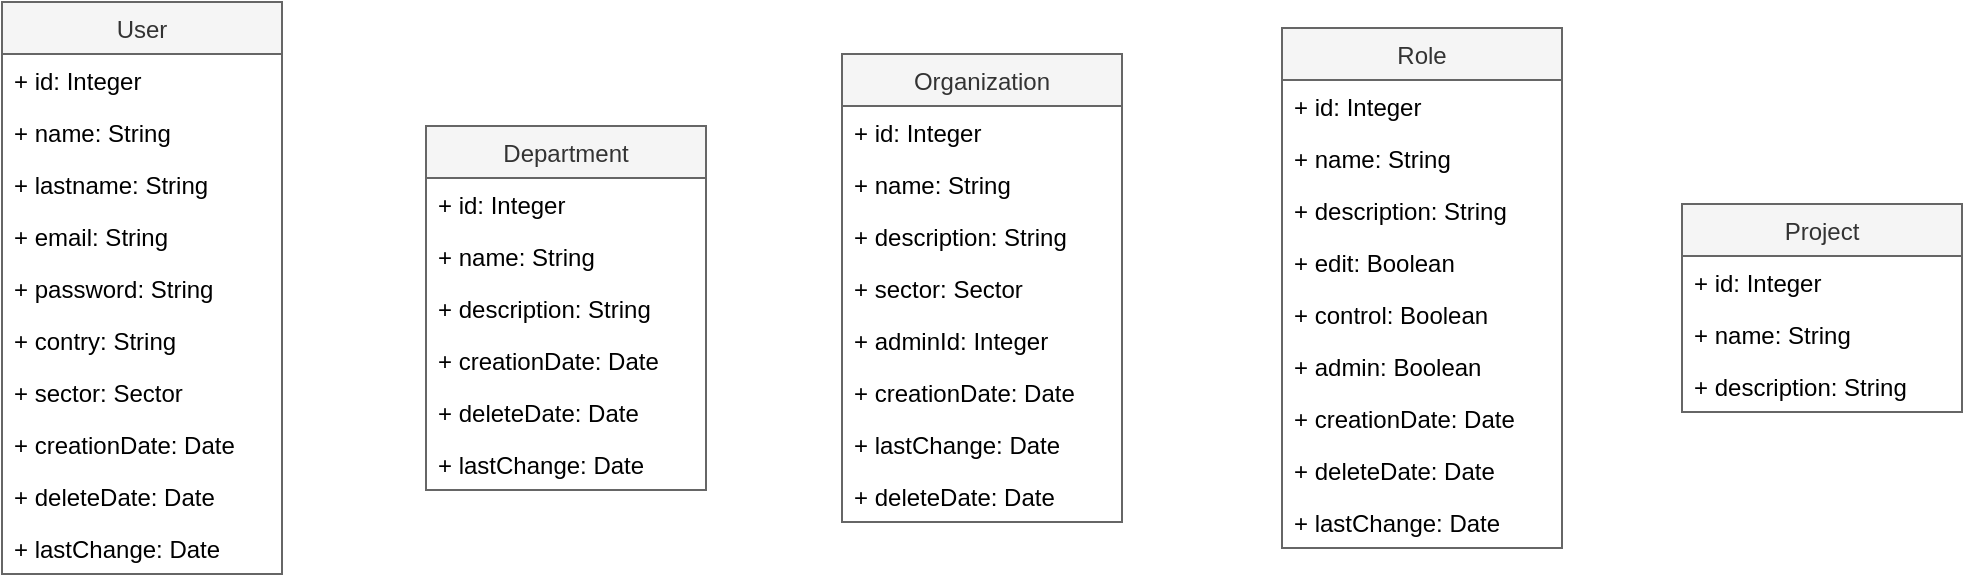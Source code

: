 <mxfile version="13.9.9" type="device" pages="2"><diagram id="zDwGq-0rWjnwstXiAQmH" name="Organization"><mxGraphModel dx="1024" dy="592" grid="1" gridSize="10" guides="1" tooltips="1" connect="1" arrows="1" fold="1" page="1" pageScale="1" pageWidth="1169" pageHeight="827" math="0" shadow="0"><root><mxCell id="0"/><mxCell id="1" parent="0"/><mxCell id="w6Fxamscwxf3SpJmZ4T3-1" value="User" style="swimlane;fontStyle=0;childLayout=stackLayout;horizontal=1;startSize=26;fillColor=#f5f5f5;horizontalStack=0;resizeParent=1;resizeParentMax=0;resizeLast=0;collapsible=1;marginBottom=0;strokeColor=#666666;fontColor=#333333;" vertex="1" parent="1"><mxGeometry x="118" y="277" width="140" height="286" as="geometry"/></mxCell><mxCell id="w6Fxamscwxf3SpJmZ4T3-43" value="+ id: Integer" style="text;strokeColor=none;fillColor=none;align=left;verticalAlign=top;spacingLeft=4;spacingRight=4;overflow=hidden;rotatable=0;points=[[0,0.5],[1,0.5]];portConstraint=eastwest;" vertex="1" parent="w6Fxamscwxf3SpJmZ4T3-1"><mxGeometry y="26" width="140" height="26" as="geometry"/></mxCell><mxCell id="w6Fxamscwxf3SpJmZ4T3-2" value="+ name: String" style="text;strokeColor=none;fillColor=none;align=left;verticalAlign=top;spacingLeft=4;spacingRight=4;overflow=hidden;rotatable=0;points=[[0,0.5],[1,0.5]];portConstraint=eastwest;" vertex="1" parent="w6Fxamscwxf3SpJmZ4T3-1"><mxGeometry y="52" width="140" height="26" as="geometry"/></mxCell><mxCell id="w6Fxamscwxf3SpJmZ4T3-3" value="+ lastname: String" style="text;strokeColor=none;fillColor=none;align=left;verticalAlign=top;spacingLeft=4;spacingRight=4;overflow=hidden;rotatable=0;points=[[0,0.5],[1,0.5]];portConstraint=eastwest;" vertex="1" parent="w6Fxamscwxf3SpJmZ4T3-1"><mxGeometry y="78" width="140" height="26" as="geometry"/></mxCell><mxCell id="w6Fxamscwxf3SpJmZ4T3-4" value="+ email: String" style="text;strokeColor=none;fillColor=none;align=left;verticalAlign=top;spacingLeft=4;spacingRight=4;overflow=hidden;rotatable=0;points=[[0,0.5],[1,0.5]];portConstraint=eastwest;" vertex="1" parent="w6Fxamscwxf3SpJmZ4T3-1"><mxGeometry y="104" width="140" height="26" as="geometry"/></mxCell><mxCell id="w6Fxamscwxf3SpJmZ4T3-5" value="+ password: String" style="text;strokeColor=none;fillColor=none;align=left;verticalAlign=top;spacingLeft=4;spacingRight=4;overflow=hidden;rotatable=0;points=[[0,0.5],[1,0.5]];portConstraint=eastwest;" vertex="1" parent="w6Fxamscwxf3SpJmZ4T3-1"><mxGeometry y="130" width="140" height="26" as="geometry"/></mxCell><mxCell id="w6Fxamscwxf3SpJmZ4T3-6" value="+ contry: String" style="text;strokeColor=none;fillColor=none;align=left;verticalAlign=top;spacingLeft=4;spacingRight=4;overflow=hidden;rotatable=0;points=[[0,0.5],[1,0.5]];portConstraint=eastwest;" vertex="1" parent="w6Fxamscwxf3SpJmZ4T3-1"><mxGeometry y="156" width="140" height="26" as="geometry"/></mxCell><mxCell id="w6Fxamscwxf3SpJmZ4T3-18" value="+ sector: Sector" style="text;strokeColor=none;fillColor=none;align=left;verticalAlign=top;spacingLeft=4;spacingRight=4;overflow=hidden;rotatable=0;points=[[0,0.5],[1,0.5]];portConstraint=eastwest;" vertex="1" parent="w6Fxamscwxf3SpJmZ4T3-1"><mxGeometry y="182" width="140" height="26" as="geometry"/></mxCell><mxCell id="w6Fxamscwxf3SpJmZ4T3-14" value="+ creationDate: Date" style="text;strokeColor=none;fillColor=none;align=left;verticalAlign=top;spacingLeft=4;spacingRight=4;overflow=hidden;rotatable=0;points=[[0,0.5],[1,0.5]];portConstraint=eastwest;" vertex="1" parent="w6Fxamscwxf3SpJmZ4T3-1"><mxGeometry y="208" width="140" height="26" as="geometry"/></mxCell><mxCell id="w6Fxamscwxf3SpJmZ4T3-16" value="+ deleteDate: Date" style="text;strokeColor=none;fillColor=none;align=left;verticalAlign=top;spacingLeft=4;spacingRight=4;overflow=hidden;rotatable=0;points=[[0,0.5],[1,0.5]];portConstraint=eastwest;" vertex="1" parent="w6Fxamscwxf3SpJmZ4T3-1"><mxGeometry y="234" width="140" height="26" as="geometry"/></mxCell><mxCell id="w6Fxamscwxf3SpJmZ4T3-15" value="+ lastChange: Date" style="text;strokeColor=none;fillColor=none;align=left;verticalAlign=top;spacingLeft=4;spacingRight=4;overflow=hidden;rotatable=0;points=[[0,0.5],[1,0.5]];portConstraint=eastwest;" vertex="1" parent="w6Fxamscwxf3SpJmZ4T3-1"><mxGeometry y="260" width="140" height="26" as="geometry"/></mxCell><mxCell id="w6Fxamscwxf3SpJmZ4T3-7" value="Organization" style="swimlane;fontStyle=0;childLayout=stackLayout;horizontal=1;startSize=26;fillColor=#f5f5f5;horizontalStack=0;resizeParent=1;resizeParentMax=0;resizeLast=0;collapsible=1;marginBottom=0;strokeColor=#666666;fontColor=#333333;" vertex="1" parent="1"><mxGeometry x="538" y="303" width="140" height="234" as="geometry"/></mxCell><mxCell id="w6Fxamscwxf3SpJmZ4T3-42" value="+ id: Integer" style="text;strokeColor=none;fillColor=none;align=left;verticalAlign=top;spacingLeft=4;spacingRight=4;overflow=hidden;rotatable=0;points=[[0,0.5],[1,0.5]];portConstraint=eastwest;" vertex="1" parent="w6Fxamscwxf3SpJmZ4T3-7"><mxGeometry y="26" width="140" height="26" as="geometry"/></mxCell><mxCell id="w6Fxamscwxf3SpJmZ4T3-8" value="+ name: String" style="text;strokeColor=none;fillColor=none;align=left;verticalAlign=top;spacingLeft=4;spacingRight=4;overflow=hidden;rotatable=0;points=[[0,0.5],[1,0.5]];portConstraint=eastwest;" vertex="1" parent="w6Fxamscwxf3SpJmZ4T3-7"><mxGeometry y="52" width="140" height="26" as="geometry"/></mxCell><mxCell id="w6Fxamscwxf3SpJmZ4T3-9" value="+ description: String" style="text;strokeColor=none;fillColor=none;align=left;verticalAlign=top;spacingLeft=4;spacingRight=4;overflow=hidden;rotatable=0;points=[[0,0.5],[1,0.5]];portConstraint=eastwest;" vertex="1" parent="w6Fxamscwxf3SpJmZ4T3-7"><mxGeometry y="78" width="140" height="26" as="geometry"/></mxCell><mxCell id="w6Fxamscwxf3SpJmZ4T3-17" value="+ sector: Sector" style="text;strokeColor=none;fillColor=none;align=left;verticalAlign=top;spacingLeft=4;spacingRight=4;overflow=hidden;rotatable=0;points=[[0,0.5],[1,0.5]];portConstraint=eastwest;" vertex="1" parent="w6Fxamscwxf3SpJmZ4T3-7"><mxGeometry y="104" width="140" height="26" as="geometry"/></mxCell><mxCell id="w6Fxamscwxf3SpJmZ4T3-49" value="+ adminId: Integer" style="text;strokeColor=none;fillColor=none;align=left;verticalAlign=top;spacingLeft=4;spacingRight=4;overflow=hidden;rotatable=0;points=[[0,0.5],[1,0.5]];portConstraint=eastwest;" vertex="1" parent="w6Fxamscwxf3SpJmZ4T3-7"><mxGeometry y="130" width="140" height="26" as="geometry"/></mxCell><mxCell id="w6Fxamscwxf3SpJmZ4T3-11" value="+ creationDate: Date" style="text;strokeColor=none;fillColor=none;align=left;verticalAlign=top;spacingLeft=4;spacingRight=4;overflow=hidden;rotatable=0;points=[[0,0.5],[1,0.5]];portConstraint=eastwest;" vertex="1" parent="w6Fxamscwxf3SpJmZ4T3-7"><mxGeometry y="156" width="140" height="26" as="geometry"/></mxCell><mxCell id="w6Fxamscwxf3SpJmZ4T3-12" value="+ lastChange: Date" style="text;strokeColor=none;fillColor=none;align=left;verticalAlign=top;spacingLeft=4;spacingRight=4;overflow=hidden;rotatable=0;points=[[0,0.5],[1,0.5]];portConstraint=eastwest;" vertex="1" parent="w6Fxamscwxf3SpJmZ4T3-7"><mxGeometry y="182" width="140" height="26" as="geometry"/></mxCell><mxCell id="w6Fxamscwxf3SpJmZ4T3-13" value="+ deleteDate: Date" style="text;strokeColor=none;fillColor=none;align=left;verticalAlign=top;spacingLeft=4;spacingRight=4;overflow=hidden;rotatable=0;points=[[0,0.5],[1,0.5]];portConstraint=eastwest;" vertex="1" parent="w6Fxamscwxf3SpJmZ4T3-7"><mxGeometry y="208" width="140" height="26" as="geometry"/></mxCell><mxCell id="w6Fxamscwxf3SpJmZ4T3-19" value="Department" style="swimlane;fontStyle=0;childLayout=stackLayout;horizontal=1;startSize=26;fillColor=#f5f5f5;horizontalStack=0;resizeParent=1;resizeParentMax=0;resizeLast=0;collapsible=1;marginBottom=0;strokeColor=#666666;fontColor=#333333;" vertex="1" parent="1"><mxGeometry x="330" y="339" width="140" height="182" as="geometry"/></mxCell><mxCell id="w6Fxamscwxf3SpJmZ4T3-41" value="+ id: Integer" style="text;strokeColor=none;fillColor=none;align=left;verticalAlign=top;spacingLeft=4;spacingRight=4;overflow=hidden;rotatable=0;points=[[0,0.5],[1,0.5]];portConstraint=eastwest;" vertex="1" parent="w6Fxamscwxf3SpJmZ4T3-19"><mxGeometry y="26" width="140" height="26" as="geometry"/></mxCell><mxCell id="w6Fxamscwxf3SpJmZ4T3-20" value="+ name: String" style="text;strokeColor=none;fillColor=none;align=left;verticalAlign=top;spacingLeft=4;spacingRight=4;overflow=hidden;rotatable=0;points=[[0,0.5],[1,0.5]];portConstraint=eastwest;" vertex="1" parent="w6Fxamscwxf3SpJmZ4T3-19"><mxGeometry y="52" width="140" height="26" as="geometry"/></mxCell><mxCell id="w6Fxamscwxf3SpJmZ4T3-21" value="+ description: String" style="text;strokeColor=none;fillColor=none;align=left;verticalAlign=top;spacingLeft=4;spacingRight=4;overflow=hidden;rotatable=0;points=[[0,0.5],[1,0.5]];portConstraint=eastwest;" vertex="1" parent="w6Fxamscwxf3SpJmZ4T3-19"><mxGeometry y="78" width="140" height="26" as="geometry"/></mxCell><mxCell id="w6Fxamscwxf3SpJmZ4T3-23" value="+ creationDate: Date" style="text;strokeColor=none;fillColor=none;align=left;verticalAlign=top;spacingLeft=4;spacingRight=4;overflow=hidden;rotatable=0;points=[[0,0.5],[1,0.5]];portConstraint=eastwest;" vertex="1" parent="w6Fxamscwxf3SpJmZ4T3-19"><mxGeometry y="104" width="140" height="26" as="geometry"/></mxCell><mxCell id="w6Fxamscwxf3SpJmZ4T3-25" value="+ deleteDate: Date" style="text;strokeColor=none;fillColor=none;align=left;verticalAlign=top;spacingLeft=4;spacingRight=4;overflow=hidden;rotatable=0;points=[[0,0.5],[1,0.5]];portConstraint=eastwest;" vertex="1" parent="w6Fxamscwxf3SpJmZ4T3-19"><mxGeometry y="130" width="140" height="26" as="geometry"/></mxCell><mxCell id="w6Fxamscwxf3SpJmZ4T3-24" value="+ lastChange: Date" style="text;strokeColor=none;fillColor=none;align=left;verticalAlign=top;spacingLeft=4;spacingRight=4;overflow=hidden;rotatable=0;points=[[0,0.5],[1,0.5]];portConstraint=eastwest;" vertex="1" parent="w6Fxamscwxf3SpJmZ4T3-19"><mxGeometry y="156" width="140" height="26" as="geometry"/></mxCell><mxCell id="w6Fxamscwxf3SpJmZ4T3-26" value="Role" style="swimlane;fontStyle=0;childLayout=stackLayout;horizontal=1;startSize=26;fillColor=#f5f5f5;horizontalStack=0;resizeParent=1;resizeParentMax=0;resizeLast=0;collapsible=1;marginBottom=0;strokeColor=#666666;fontColor=#333333;" vertex="1" parent="1"><mxGeometry x="758" y="290" width="140" height="260" as="geometry"/></mxCell><mxCell id="w6Fxamscwxf3SpJmZ4T3-40" value="+ id: Integer" style="text;strokeColor=none;fillColor=none;align=left;verticalAlign=top;spacingLeft=4;spacingRight=4;overflow=hidden;rotatable=0;points=[[0,0.5],[1,0.5]];portConstraint=eastwest;" vertex="1" parent="w6Fxamscwxf3SpJmZ4T3-26"><mxGeometry y="26" width="140" height="26" as="geometry"/></mxCell><mxCell id="w6Fxamscwxf3SpJmZ4T3-27" value="+ name: String" style="text;strokeColor=none;fillColor=none;align=left;verticalAlign=top;spacingLeft=4;spacingRight=4;overflow=hidden;rotatable=0;points=[[0,0.5],[1,0.5]];portConstraint=eastwest;" vertex="1" parent="w6Fxamscwxf3SpJmZ4T3-26"><mxGeometry y="52" width="140" height="26" as="geometry"/></mxCell><mxCell id="w6Fxamscwxf3SpJmZ4T3-28" value="+ description: String" style="text;strokeColor=none;fillColor=none;align=left;verticalAlign=top;spacingLeft=4;spacingRight=4;overflow=hidden;rotatable=0;points=[[0,0.5],[1,0.5]];portConstraint=eastwest;" vertex="1" parent="w6Fxamscwxf3SpJmZ4T3-26"><mxGeometry y="78" width="140" height="26" as="geometry"/></mxCell><mxCell id="w6Fxamscwxf3SpJmZ4T3-32" value="+ edit: Boolean" style="text;strokeColor=none;fillColor=none;align=left;verticalAlign=top;spacingLeft=4;spacingRight=4;overflow=hidden;rotatable=0;points=[[0,0.5],[1,0.5]];portConstraint=eastwest;" vertex="1" parent="w6Fxamscwxf3SpJmZ4T3-26"><mxGeometry y="104" width="140" height="26" as="geometry"/></mxCell><mxCell id="w6Fxamscwxf3SpJmZ4T3-33" value="+ control: Boolean" style="text;strokeColor=none;fillColor=none;align=left;verticalAlign=top;spacingLeft=4;spacingRight=4;overflow=hidden;rotatable=0;points=[[0,0.5],[1,0.5]];portConstraint=eastwest;" vertex="1" parent="w6Fxamscwxf3SpJmZ4T3-26"><mxGeometry y="130" width="140" height="26" as="geometry"/></mxCell><mxCell id="w6Fxamscwxf3SpJmZ4T3-34" value="+ admin: Boolean" style="text;strokeColor=none;fillColor=none;align=left;verticalAlign=top;spacingLeft=4;spacingRight=4;overflow=hidden;rotatable=0;points=[[0,0.5],[1,0.5]];portConstraint=eastwest;" vertex="1" parent="w6Fxamscwxf3SpJmZ4T3-26"><mxGeometry y="156" width="140" height="26" as="geometry"/></mxCell><mxCell id="w6Fxamscwxf3SpJmZ4T3-29" value="+ creationDate: Date" style="text;strokeColor=none;fillColor=none;align=left;verticalAlign=top;spacingLeft=4;spacingRight=4;overflow=hidden;rotatable=0;points=[[0,0.5],[1,0.5]];portConstraint=eastwest;" vertex="1" parent="w6Fxamscwxf3SpJmZ4T3-26"><mxGeometry y="182" width="140" height="26" as="geometry"/></mxCell><mxCell id="w6Fxamscwxf3SpJmZ4T3-30" value="+ deleteDate: Date" style="text;strokeColor=none;fillColor=none;align=left;verticalAlign=top;spacingLeft=4;spacingRight=4;overflow=hidden;rotatable=0;points=[[0,0.5],[1,0.5]];portConstraint=eastwest;" vertex="1" parent="w6Fxamscwxf3SpJmZ4T3-26"><mxGeometry y="208" width="140" height="26" as="geometry"/></mxCell><mxCell id="w6Fxamscwxf3SpJmZ4T3-31" value="+ lastChange: Date" style="text;strokeColor=none;fillColor=none;align=left;verticalAlign=top;spacingLeft=4;spacingRight=4;overflow=hidden;rotatable=0;points=[[0,0.5],[1,0.5]];portConstraint=eastwest;" vertex="1" parent="w6Fxamscwxf3SpJmZ4T3-26"><mxGeometry y="234" width="140" height="26" as="geometry"/></mxCell><mxCell id="w6Fxamscwxf3SpJmZ4T3-35" value="Project" style="swimlane;fontStyle=0;childLayout=stackLayout;horizontal=1;startSize=26;fillColor=#f5f5f5;horizontalStack=0;resizeParent=1;resizeParentMax=0;resizeLast=0;collapsible=1;marginBottom=0;strokeColor=#666666;fontColor=#333333;" vertex="1" parent="1"><mxGeometry x="958" y="378" width="140" height="104" as="geometry"/></mxCell><mxCell id="w6Fxamscwxf3SpJmZ4T3-39" value="+ id: Integer" style="text;strokeColor=none;fillColor=none;align=left;verticalAlign=top;spacingLeft=4;spacingRight=4;overflow=hidden;rotatable=0;points=[[0,0.5],[1,0.5]];portConstraint=eastwest;" vertex="1" parent="w6Fxamscwxf3SpJmZ4T3-35"><mxGeometry y="26" width="140" height="26" as="geometry"/></mxCell><mxCell id="w6Fxamscwxf3SpJmZ4T3-36" value="+ name: String" style="text;strokeColor=none;fillColor=none;align=left;verticalAlign=top;spacingLeft=4;spacingRight=4;overflow=hidden;rotatable=0;points=[[0,0.5],[1,0.5]];portConstraint=eastwest;" vertex="1" parent="w6Fxamscwxf3SpJmZ4T3-35"><mxGeometry y="52" width="140" height="26" as="geometry"/></mxCell><mxCell id="w6Fxamscwxf3SpJmZ4T3-37" value="+ description: String" style="text;strokeColor=none;fillColor=none;align=left;verticalAlign=top;spacingLeft=4;spacingRight=4;overflow=hidden;rotatable=0;points=[[0,0.5],[1,0.5]];portConstraint=eastwest;" vertex="1" parent="w6Fxamscwxf3SpJmZ4T3-35"><mxGeometry y="78" width="140" height="26" as="geometry"/></mxCell></root></mxGraphModel></diagram><diagram id="LRoCPk1dUXig2-g-pJPX" name="Time"><mxGraphModel dx="1024" dy="592" grid="1" gridSize="10" guides="1" tooltips="1" connect="1" arrows="1" fold="1" page="1" pageScale="1" pageWidth="1169" pageHeight="827" math="0" shadow="0"><root><mxCell id="1pxeJ3GIyMxudriQNtqV-0"/><mxCell id="1pxeJ3GIyMxudriQNtqV-1" parent="1pxeJ3GIyMxudriQNtqV-0"/><mxCell id="1pxeJ3GIyMxudriQNtqV-2" value="User" style="swimlane;fontStyle=0;childLayout=stackLayout;horizontal=1;startSize=26;fillColor=#f5f5f5;horizontalStack=0;resizeParent=1;resizeParentMax=0;resizeLast=0;collapsible=1;marginBottom=0;strokeColor=#666666;fontColor=#333333;" vertex="1" parent="1pxeJ3GIyMxudriQNtqV-1"><mxGeometry x="740" y="340" width="140" height="52" as="geometry"/></mxCell><mxCell id="dWCJMfQaDedR6tot26Pl-0" style="edgeStyle=orthogonalEdgeStyle;rounded=0;orthogonalLoop=1;jettySize=auto;html=1;endArrow=none;endFill=0;" edge="1" parent="1pxeJ3GIyMxudriQNtqV-1" source="1pxeJ3GIyMxudriQNtqV-6" target="1pxeJ3GIyMxudriQNtqV-7"><mxGeometry relative="1" as="geometry"/></mxCell><mxCell id="1pxeJ3GIyMxudriQNtqV-6" value="Organization" style="swimlane;fontStyle=0;childLayout=stackLayout;horizontal=1;startSize=26;fillColor=#f5f5f5;horizontalStack=0;resizeParent=1;resizeParentMax=0;resizeLast=0;collapsible=1;marginBottom=0;strokeColor=#666666;fontColor=#333333;" vertex="1" parent="1pxeJ3GIyMxudriQNtqV-1"><mxGeometry x="150" y="340" width="140" height="52" as="geometry"/></mxCell><mxCell id="dWCJMfQaDedR6tot26Pl-1" style="edgeStyle=orthogonalEdgeStyle;rounded=0;orthogonalLoop=1;jettySize=auto;html=1;endArrow=none;endFill=0;" edge="1" parent="1pxeJ3GIyMxudriQNtqV-1" source="1pxeJ3GIyMxudriQNtqV-7" target="1pxeJ3GIyMxudriQNtqV-2"><mxGeometry relative="1" as="geometry"/></mxCell><mxCell id="dWCJMfQaDedR6tot26Pl-2" style="edgeStyle=orthogonalEdgeStyle;rounded=0;orthogonalLoop=1;jettySize=auto;html=1;endArrow=none;endFill=0;" edge="1" parent="1pxeJ3GIyMxudriQNtqV-1" source="1pxeJ3GIyMxudriQNtqV-7" target="1pxeJ3GIyMxudriQNtqV-11"><mxGeometry relative="1" as="geometry"/></mxCell><mxCell id="1pxeJ3GIyMxudriQNtqV-7" value="Time" style="swimlane;fontStyle=0;childLayout=stackLayout;horizontal=1;startSize=26;fillColor=#f5f5f5;horizontalStack=0;resizeParent=1;resizeParentMax=0;resizeLast=0;collapsible=1;marginBottom=0;strokeColor=#666666;fontColor=#333333;" vertex="1" parent="1pxeJ3GIyMxudriQNtqV-1"><mxGeometry x="455" y="326" width="140" height="80" as="geometry"/></mxCell><mxCell id="1pxeJ3GIyMxudriQNtqV-9" value="+ time: DateTime" style="text;strokeColor=none;fillColor=none;align=left;verticalAlign=top;spacingLeft=4;spacingRight=4;overflow=hidden;rotatable=0;points=[[0,0.5],[1,0.5]];portConstraint=eastwest;" vertex="1" parent="1pxeJ3GIyMxudriQNtqV-7"><mxGeometry y="26" width="140" height="28" as="geometry"/></mxCell><mxCell id="1pxeJ3GIyMxudriQNtqV-10" value="+ action: Action" style="text;strokeColor=none;fillColor=none;align=left;verticalAlign=top;spacingLeft=4;spacingRight=4;overflow=hidden;rotatable=0;points=[[0,0.5],[1,0.5]];portConstraint=eastwest;" vertex="1" parent="1pxeJ3GIyMxudriQNtqV-7"><mxGeometry y="54" width="140" height="26" as="geometry"/></mxCell><mxCell id="1pxeJ3GIyMxudriQNtqV-11" value="Task" style="swimlane;fontStyle=0;childLayout=stackLayout;horizontal=1;startSize=26;fillColor=#f5f5f5;horizontalStack=0;resizeParent=1;resizeParentMax=0;resizeLast=0;collapsible=1;marginBottom=0;strokeColor=#666666;fontColor=#333333;" vertex="1" parent="1pxeJ3GIyMxudriQNtqV-1"><mxGeometry x="455" y="530" width="140" height="52" as="geometry"/></mxCell><mxCell id="1pxeJ3GIyMxudriQNtqV-12" value="Action" style="swimlane;fontStyle=0;childLayout=stackLayout;horizontal=1;startSize=26;fillColor=#f8cecc;horizontalStack=0;resizeParent=1;resizeParentMax=0;resizeLast=0;collapsible=1;marginBottom=0;strokeColor=#b85450;" vertex="1" parent="1pxeJ3GIyMxudriQNtqV-1"><mxGeometry x="680" y="440" width="75" height="288" as="geometry"/></mxCell><mxCell id="1pxeJ3GIyMxudriQNtqV-13" value="Start" style="text;strokeColor=none;fillColor=none;align=left;verticalAlign=top;spacingLeft=4;spacingRight=4;overflow=hidden;rotatable=0;points=[[0,0.5],[1,0.5]];portConstraint=eastwest;" vertex="1" parent="1pxeJ3GIyMxudriQNtqV-12"><mxGeometry y="26" width="75" height="26" as="geometry"/></mxCell><mxCell id="1pxeJ3GIyMxudriQNtqV-14" value="Stop" style="text;strokeColor=none;fillColor=none;align=left;verticalAlign=top;spacingLeft=4;spacingRight=4;overflow=hidden;rotatable=0;points=[[0,0.5],[1,0.5]];portConstraint=eastwest;" vertex="1" parent="1pxeJ3GIyMxudriQNtqV-12"><mxGeometry y="52" width="75" height="28" as="geometry"/></mxCell><mxCell id="1pxeJ3GIyMxudriQNtqV-15" value="Break" style="text;strokeColor=none;fillColor=none;align=left;verticalAlign=top;spacingLeft=4;spacingRight=4;overflow=hidden;rotatable=0;points=[[0,0.5],[1,0.5]];portConstraint=eastwest;" vertex="1" parent="1pxeJ3GIyMxudriQNtqV-12"><mxGeometry y="80" width="75" height="26" as="geometry"/></mxCell><mxCell id="1pxeJ3GIyMxudriQNtqV-16" value="Breakfast" style="text;strokeColor=none;fillColor=none;align=left;verticalAlign=top;spacingLeft=4;spacingRight=4;overflow=hidden;rotatable=0;points=[[0,0.5],[1,0.5]];portConstraint=eastwest;" vertex="1" parent="1pxeJ3GIyMxudriQNtqV-12"><mxGeometry y="106" width="75" height="26" as="geometry"/></mxCell><mxCell id="1pxeJ3GIyMxudriQNtqV-17" value="Lunch" style="text;strokeColor=none;fillColor=none;align=left;verticalAlign=top;spacingLeft=4;spacingRight=4;overflow=hidden;rotatable=0;points=[[0,0.5],[1,0.5]];portConstraint=eastwest;" vertex="1" parent="1pxeJ3GIyMxudriQNtqV-12"><mxGeometry y="132" width="75" height="26" as="geometry"/></mxCell><mxCell id="1pxeJ3GIyMxudriQNtqV-18" value="Dinner" style="text;strokeColor=none;fillColor=none;align=left;verticalAlign=top;spacingLeft=4;spacingRight=4;overflow=hidden;rotatable=0;points=[[0,0.5],[1,0.5]];portConstraint=eastwest;" vertex="1" parent="1pxeJ3GIyMxudriQNtqV-12"><mxGeometry y="158" width="75" height="26" as="geometry"/></mxCell><mxCell id="1pxeJ3GIyMxudriQNtqV-19" value="Meeting" style="text;strokeColor=none;fillColor=none;align=left;verticalAlign=top;spacingLeft=4;spacingRight=4;overflow=hidden;rotatable=0;points=[[0,0.5],[1,0.5]];portConstraint=eastwest;" vertex="1" parent="1pxeJ3GIyMxudriQNtqV-12"><mxGeometry y="184" width="75" height="26" as="geometry"/></mxCell><mxCell id="1pxeJ3GIyMxudriQNtqV-20" value="WC" style="text;strokeColor=none;fillColor=none;align=left;verticalAlign=top;spacingLeft=4;spacingRight=4;overflow=hidden;rotatable=0;points=[[0,0.5],[1,0.5]];portConstraint=eastwest;" vertex="1" parent="1pxeJ3GIyMxudriQNtqV-12"><mxGeometry y="210" width="75" height="26" as="geometry"/></mxCell><mxCell id="1pxeJ3GIyMxudriQNtqV-22" value="Cigar" style="text;strokeColor=none;fillColor=none;align=left;verticalAlign=top;spacingLeft=4;spacingRight=4;overflow=hidden;rotatable=0;points=[[0,0.5],[1,0.5]];portConstraint=eastwest;" vertex="1" parent="1pxeJ3GIyMxudriQNtqV-12"><mxGeometry y="236" width="75" height="26" as="geometry"/></mxCell><mxCell id="1pxeJ3GIyMxudriQNtqV-21" value="Other" style="text;strokeColor=none;fillColor=none;align=left;verticalAlign=top;spacingLeft=4;spacingRight=4;overflow=hidden;rotatable=0;points=[[0,0.5],[1,0.5]];portConstraint=eastwest;" vertex="1" parent="1pxeJ3GIyMxudriQNtqV-12"><mxGeometry y="262" width="75" height="26" as="geometry"/></mxCell></root></mxGraphModel></diagram></mxfile>